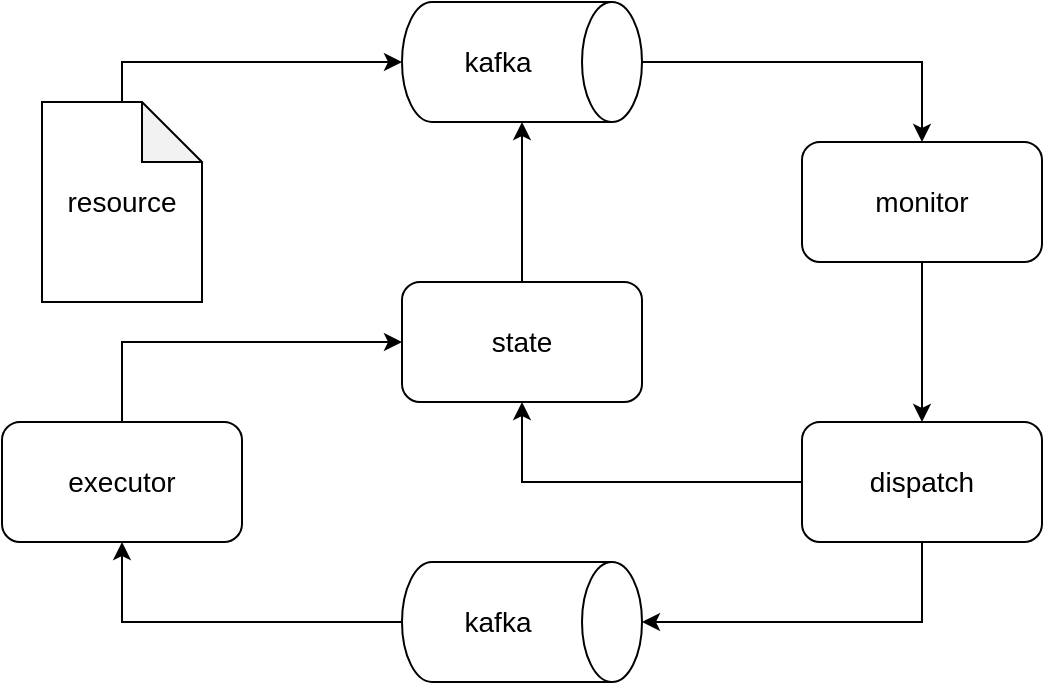 <mxfile version="16.5.1" type="device"><diagram id="RyTNpoMywur14XUKLR3E" name="第 1 页"><mxGraphModel dx="1106" dy="852" grid="1" gridSize="10" guides="1" tooltips="1" connect="1" arrows="1" fold="1" page="1" pageScale="1" pageWidth="1169" pageHeight="827" math="0" shadow="0"><root><mxCell id="0"/><mxCell id="1" parent="0"/><mxCell id="MJv2OK9Eflx9Q2BkYKTU-8" style="edgeStyle=orthogonalEdgeStyle;rounded=0;orthogonalLoop=1;jettySize=auto;html=1;exitX=0.5;exitY=0;exitDx=0;exitDy=0;exitPerimeter=0;fontSize=14;" edge="1" parent="1" source="MJv2OK9Eflx9Q2BkYKTU-1" target="MJv2OK9Eflx9Q2BkYKTU-2"><mxGeometry relative="1" as="geometry"/></mxCell><mxCell id="MJv2OK9Eflx9Q2BkYKTU-1" value="resource" style="shape=note;whiteSpace=wrap;html=1;backgroundOutline=1;darkOpacity=0.05;fontSize=14;" vertex="1" parent="1"><mxGeometry x="300" y="260" width="80" height="100" as="geometry"/></mxCell><mxCell id="MJv2OK9Eflx9Q2BkYKTU-9" style="edgeStyle=orthogonalEdgeStyle;rounded=0;orthogonalLoop=1;jettySize=auto;html=1;exitX=0.5;exitY=0;exitDx=0;exitDy=0;exitPerimeter=0;entryX=0.5;entryY=0;entryDx=0;entryDy=0;fontSize=14;" edge="1" parent="1" source="MJv2OK9Eflx9Q2BkYKTU-2" target="MJv2OK9Eflx9Q2BkYKTU-5"><mxGeometry relative="1" as="geometry"/></mxCell><mxCell id="MJv2OK9Eflx9Q2BkYKTU-2" value="kafka" style="shape=cylinder3;whiteSpace=wrap;html=1;boundedLbl=1;backgroundOutline=1;size=15;fontSize=14;rotation=90;horizontal=0;" vertex="1" parent="1"><mxGeometry x="510" y="180" width="60" height="120" as="geometry"/></mxCell><mxCell id="MJv2OK9Eflx9Q2BkYKTU-12" style="edgeStyle=orthogonalEdgeStyle;rounded=0;orthogonalLoop=1;jettySize=auto;html=1;exitX=0.5;exitY=1;exitDx=0;exitDy=0;exitPerimeter=0;entryX=0.5;entryY=1;entryDx=0;entryDy=0;fontSize=14;" edge="1" parent="1" source="MJv2OK9Eflx9Q2BkYKTU-3" target="MJv2OK9Eflx9Q2BkYKTU-7"><mxGeometry relative="1" as="geometry"/></mxCell><mxCell id="MJv2OK9Eflx9Q2BkYKTU-3" value="kafka" style="shape=cylinder3;whiteSpace=wrap;html=1;boundedLbl=1;backgroundOutline=1;size=15;fontSize=14;rotation=90;horizontal=0;" vertex="1" parent="1"><mxGeometry x="510" y="460" width="60" height="120" as="geometry"/></mxCell><mxCell id="MJv2OK9Eflx9Q2BkYKTU-14" style="edgeStyle=orthogonalEdgeStyle;rounded=0;orthogonalLoop=1;jettySize=auto;html=1;exitX=0.5;exitY=0;exitDx=0;exitDy=0;entryX=1;entryY=0.5;entryDx=0;entryDy=0;entryPerimeter=0;fontSize=14;" edge="1" parent="1" source="MJv2OK9Eflx9Q2BkYKTU-4" target="MJv2OK9Eflx9Q2BkYKTU-2"><mxGeometry relative="1" as="geometry"/></mxCell><mxCell id="MJv2OK9Eflx9Q2BkYKTU-4" value="state" style="rounded=1;whiteSpace=wrap;html=1;fontSize=14;" vertex="1" parent="1"><mxGeometry x="480" y="350" width="120" height="60" as="geometry"/></mxCell><mxCell id="MJv2OK9Eflx9Q2BkYKTU-10" style="edgeStyle=orthogonalEdgeStyle;rounded=0;orthogonalLoop=1;jettySize=auto;html=1;exitX=0.5;exitY=1;exitDx=0;exitDy=0;entryX=0.5;entryY=0;entryDx=0;entryDy=0;fontSize=14;" edge="1" parent="1" source="MJv2OK9Eflx9Q2BkYKTU-5" target="MJv2OK9Eflx9Q2BkYKTU-6"><mxGeometry relative="1" as="geometry"/></mxCell><mxCell id="MJv2OK9Eflx9Q2BkYKTU-5" value="monitor" style="rounded=1;whiteSpace=wrap;html=1;fontSize=14;" vertex="1" parent="1"><mxGeometry x="680" y="280" width="120" height="60" as="geometry"/></mxCell><mxCell id="MJv2OK9Eflx9Q2BkYKTU-11" style="edgeStyle=orthogonalEdgeStyle;rounded=0;orthogonalLoop=1;jettySize=auto;html=1;exitX=0.5;exitY=1;exitDx=0;exitDy=0;entryX=0.5;entryY=0;entryDx=0;entryDy=0;entryPerimeter=0;fontSize=14;" edge="1" parent="1" source="MJv2OK9Eflx9Q2BkYKTU-6" target="MJv2OK9Eflx9Q2BkYKTU-3"><mxGeometry relative="1" as="geometry"/></mxCell><mxCell id="MJv2OK9Eflx9Q2BkYKTU-15" style="edgeStyle=orthogonalEdgeStyle;rounded=0;orthogonalLoop=1;jettySize=auto;html=1;exitX=0;exitY=0.5;exitDx=0;exitDy=0;entryX=0.5;entryY=1;entryDx=0;entryDy=0;fontSize=14;" edge="1" parent="1" source="MJv2OK9Eflx9Q2BkYKTU-6" target="MJv2OK9Eflx9Q2BkYKTU-4"><mxGeometry relative="1" as="geometry"/></mxCell><mxCell id="MJv2OK9Eflx9Q2BkYKTU-6" value="dispatch" style="rounded=1;whiteSpace=wrap;html=1;fontSize=14;" vertex="1" parent="1"><mxGeometry x="680" y="420" width="120" height="60" as="geometry"/></mxCell><mxCell id="MJv2OK9Eflx9Q2BkYKTU-13" style="edgeStyle=orthogonalEdgeStyle;rounded=0;orthogonalLoop=1;jettySize=auto;html=1;exitX=0.5;exitY=0;exitDx=0;exitDy=0;entryX=0;entryY=0.5;entryDx=0;entryDy=0;fontSize=14;" edge="1" parent="1" source="MJv2OK9Eflx9Q2BkYKTU-7" target="MJv2OK9Eflx9Q2BkYKTU-4"><mxGeometry relative="1" as="geometry"/></mxCell><mxCell id="MJv2OK9Eflx9Q2BkYKTU-7" value="executor" style="rounded=1;whiteSpace=wrap;html=1;fontSize=14;" vertex="1" parent="1"><mxGeometry x="280" y="420" width="120" height="60" as="geometry"/></mxCell></root></mxGraphModel></diagram></mxfile>